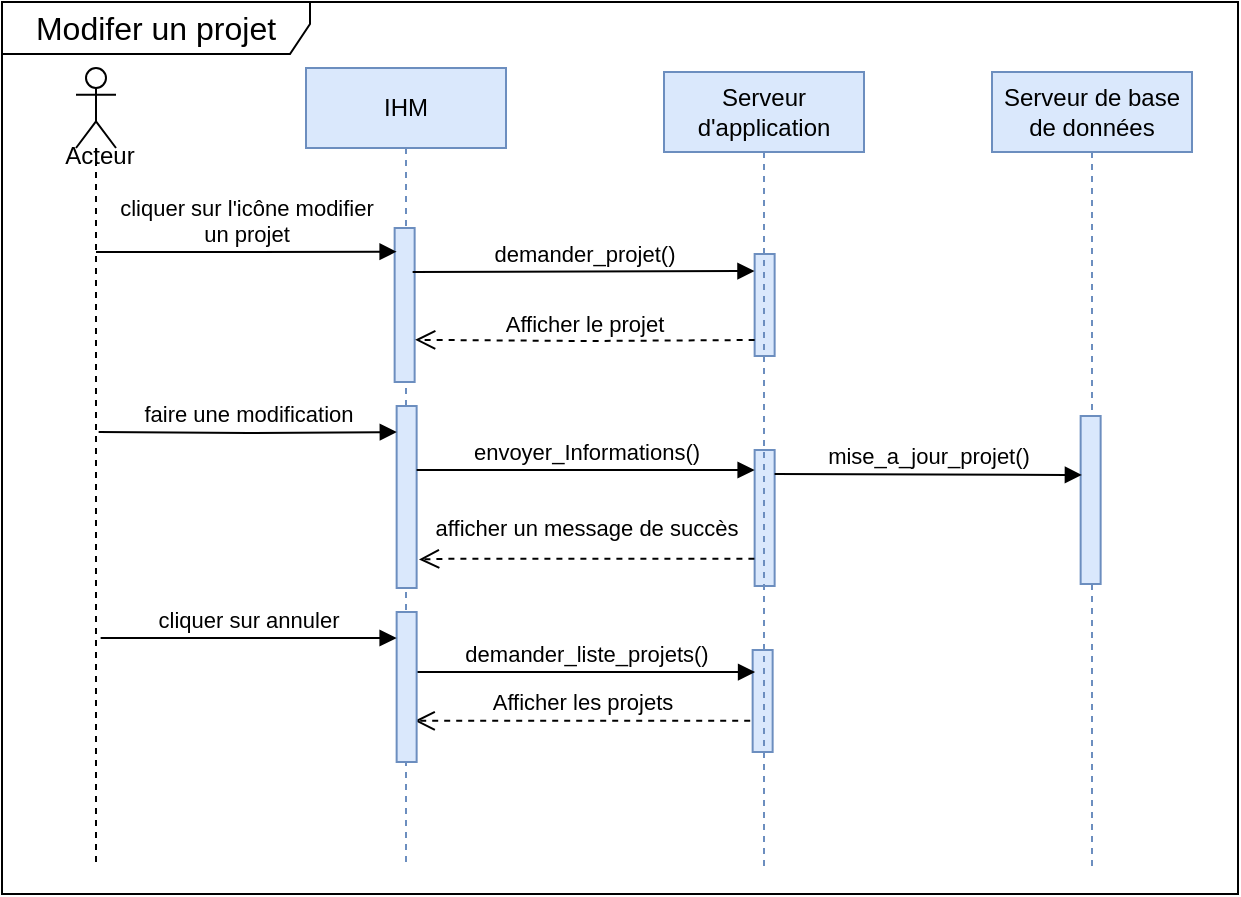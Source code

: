<mxfile version="17.1.3" type="github">
  <diagram id="pMdvGQTgfd6tATdUP3s-" name="Page-1">
    <mxGraphModel dx="850" dy="436" grid="0" gridSize="10" guides="1" tooltips="1" connect="1" arrows="1" fold="1" page="1" pageScale="1" pageWidth="827" pageHeight="1169" math="0" shadow="0">
      <root>
        <mxCell id="0" />
        <mxCell id="1" parent="0" />
        <mxCell id="4Lf0XL2MjuKjjBDdzLdH-41" value="Modifer un projet" style="shape=umlFrame;whiteSpace=wrap;html=1;fontSize=16;width=154;height=26;" parent="1" vertex="1">
          <mxGeometry x="163" y="67" width="618" height="446" as="geometry" />
        </mxCell>
        <mxCell id="4Lf0XL2MjuKjjBDdzLdH-1" value="" style="shape=umlLifeline;participant=umlActor;perimeter=lifelinePerimeter;whiteSpace=wrap;html=1;container=1;collapsible=0;recursiveResize=0;verticalAlign=top;spacingTop=36;outlineConnect=0;" parent="1" vertex="1">
          <mxGeometry x="200" y="100" width="20" height="400" as="geometry" />
        </mxCell>
        <mxCell id="4Lf0XL2MjuKjjBDdzLdH-2" value="IHM" style="shape=umlLifeline;perimeter=lifelinePerimeter;whiteSpace=wrap;html=1;container=1;collapsible=0;recursiveResize=0;outlineConnect=0;fillColor=#dae8fc;strokeColor=#6c8ebf;" parent="1" vertex="1">
          <mxGeometry x="315" y="100" width="100" height="400" as="geometry" />
        </mxCell>
        <mxCell id="4Lf0XL2MjuKjjBDdzLdH-10" value="Serveur de base de données" style="shape=umlLifeline;perimeter=lifelinePerimeter;whiteSpace=wrap;html=1;container=1;collapsible=0;recursiveResize=0;outlineConnect=0;fillColor=#dae8fc;strokeColor=#6c8ebf;" parent="1" vertex="1">
          <mxGeometry x="658" y="102" width="100" height="400" as="geometry" />
        </mxCell>
        <mxCell id="4Lf0XL2MjuKjjBDdzLdH-24" value="" style="html=1;points=[];perimeter=orthogonalPerimeter;fillColor=#dae8fc;strokeColor=#6c8ebf;" parent="4Lf0XL2MjuKjjBDdzLdH-10" vertex="1">
          <mxGeometry x="-298.68" y="78" width="10" height="77" as="geometry" />
        </mxCell>
        <mxCell id="4Lf0XL2MjuKjjBDdzLdH-25" value="cliquer sur l&#39;icône modifier &lt;br&gt;un projet" style="html=1;verticalAlign=bottom;endArrow=block;entryX=-0.001;entryY=0.167;rounded=0;edgeStyle=orthogonalEdgeStyle;entryDx=0;entryDy=0;entryPerimeter=0;" parent="4Lf0XL2MjuKjjBDdzLdH-10" edge="1">
          <mxGeometry relative="1" as="geometry">
            <mxPoint x="-447.998" y="90" as="sourcePoint" />
            <Array as="points">
              <mxPoint x="-415.68" y="90" />
              <mxPoint x="-415.68" y="90" />
            </Array>
            <mxPoint x="-297.69" y="89.859" as="targetPoint" />
          </mxGeometry>
        </mxCell>
        <mxCell id="4Lf0XL2MjuKjjBDdzLdH-26" value="" style="html=1;points=[];perimeter=orthogonalPerimeter;fillColor=#dae8fc;strokeColor=#6c8ebf;" parent="4Lf0XL2MjuKjjBDdzLdH-10" vertex="1">
          <mxGeometry x="-297.68" y="167" width="10" height="91" as="geometry" />
        </mxCell>
        <mxCell id="4Lf0XL2MjuKjjBDdzLdH-27" value="" style="html=1;points=[];perimeter=orthogonalPerimeter;fillColor=#dae8fc;strokeColor=#6c8ebf;" parent="4Lf0XL2MjuKjjBDdzLdH-10" vertex="1">
          <mxGeometry x="44.32" y="172" width="10" height="84" as="geometry" />
        </mxCell>
        <mxCell id="4Lf0XL2MjuKjjBDdzLdH-28" value="" style="html=1;points=[];perimeter=orthogonalPerimeter;fillColor=#dae8fc;strokeColor=#6c8ebf;" parent="4Lf0XL2MjuKjjBDdzLdH-10" vertex="1">
          <mxGeometry x="-118.68" y="91" width="10" height="51" as="geometry" />
        </mxCell>
        <mxCell id="4Lf0XL2MjuKjjBDdzLdH-29" value="demander_projet()" style="html=1;verticalAlign=bottom;endArrow=block;rounded=0;entryX=-0.008;entryY=0.167;entryDx=0;entryDy=0;entryPerimeter=0;edgeStyle=orthogonalEdgeStyle;" parent="4Lf0XL2MjuKjjBDdzLdH-10" target="4Lf0XL2MjuKjjBDdzLdH-28" edge="1">
          <mxGeometry width="80" relative="1" as="geometry">
            <mxPoint x="-289.68" y="100" as="sourcePoint" />
            <mxPoint x="-704.68" y="3" as="targetPoint" />
            <Array as="points">
              <mxPoint x="-290.68" y="100" />
              <mxPoint x="-204.68" y="100" />
            </Array>
          </mxGeometry>
        </mxCell>
        <mxCell id="4Lf0XL2MjuKjjBDdzLdH-30" value="Afficher le projet" style="html=1;verticalAlign=bottom;endArrow=open;dashed=1;endSize=8;rounded=0;edgeStyle=orthogonalEdgeStyle;entryX=1.025;entryY=0.726;entryDx=0;entryDy=0;entryPerimeter=0;" parent="4Lf0XL2MjuKjjBDdzLdH-10" target="4Lf0XL2MjuKjjBDdzLdH-24" edge="1">
          <mxGeometry relative="1" as="geometry">
            <mxPoint x="-784.68" y="31" as="targetPoint" />
            <mxPoint x="-118.68" y="134" as="sourcePoint" />
            <Array as="points" />
          </mxGeometry>
        </mxCell>
        <mxCell id="4Lf0XL2MjuKjjBDdzLdH-31" value="" style="html=1;points=[];perimeter=orthogonalPerimeter;fillColor=#dae8fc;strokeColor=#6c8ebf;" parent="4Lf0XL2MjuKjjBDdzLdH-10" vertex="1">
          <mxGeometry x="-119.68" y="289" width="10" height="51" as="geometry" />
        </mxCell>
        <mxCell id="4Lf0XL2MjuKjjBDdzLdH-32" value="Afficher les projets" style="html=1;verticalAlign=bottom;endArrow=open;dashed=1;endSize=8;rounded=0;edgeStyle=orthogonalEdgeStyle;exitX=-0.122;exitY=0.616;exitDx=0;exitDy=0;exitPerimeter=0;" parent="4Lf0XL2MjuKjjBDdzLdH-10" edge="1">
          <mxGeometry relative="1" as="geometry">
            <mxPoint x="-288.68" y="324.4" as="targetPoint" />
            <mxPoint x="-120.9" y="324.416" as="sourcePoint" />
            <Array as="points">
              <mxPoint x="-142.68" y="324" />
              <mxPoint x="-142.68" y="324" />
            </Array>
          </mxGeometry>
        </mxCell>
        <mxCell id="4Lf0XL2MjuKjjBDdzLdH-33" value="demander_liste_projets()" style="html=1;verticalAlign=bottom;endArrow=block;rounded=0;entryX=0.045;entryY=0.339;entryDx=0;entryDy=0;entryPerimeter=0;edgeStyle=orthogonalEdgeStyle;" parent="4Lf0XL2MjuKjjBDdzLdH-10" edge="1">
          <mxGeometry width="80" relative="1" as="geometry">
            <mxPoint x="-287.91" y="300.002" as="sourcePoint" />
            <mxPoint x="-118.46" y="300.018" as="targetPoint" />
            <Array as="points">
              <mxPoint x="-219.91" y="300.78" />
            </Array>
          </mxGeometry>
        </mxCell>
        <mxCell id="4Lf0XL2MjuKjjBDdzLdH-34" value="" style="html=1;points=[];perimeter=orthogonalPerimeter;fillColor=#dae8fc;strokeColor=#6c8ebf;" parent="4Lf0XL2MjuKjjBDdzLdH-10" vertex="1">
          <mxGeometry x="-118.68" y="189" width="10" height="68" as="geometry" />
        </mxCell>
        <mxCell id="4Lf0XL2MjuKjjBDdzLdH-35" value="envoyer_Informations()" style="html=1;verticalAlign=bottom;endArrow=block;rounded=0;edgeStyle=orthogonalEdgeStyle;" parent="4Lf0XL2MjuKjjBDdzLdH-10" target="4Lf0XL2MjuKjjBDdzLdH-34" edge="1">
          <mxGeometry width="80" relative="1" as="geometry">
            <mxPoint x="-287.68" y="199" as="sourcePoint" />
            <mxPoint x="-138.68" y="200" as="targetPoint" />
            <Array as="points">
              <mxPoint x="-200.68" y="199" />
              <mxPoint x="-200.68" y="199" />
            </Array>
          </mxGeometry>
        </mxCell>
        <mxCell id="4Lf0XL2MjuKjjBDdzLdH-36" value="afficher un message de succès" style="html=1;verticalAlign=bottom;endArrow=open;dashed=1;endSize=8;rounded=0;edgeStyle=orthogonalEdgeStyle;exitX=-0.112;exitY=0.85;exitDx=0;exitDy=0;exitPerimeter=0;entryX=1.116;entryY=0.843;entryDx=0;entryDy=0;entryPerimeter=0;" parent="4Lf0XL2MjuKjjBDdzLdH-10" target="4Lf0XL2MjuKjjBDdzLdH-26" edge="1">
          <mxGeometry x="-0.001" y="-6" relative="1" as="geometry">
            <mxPoint x="-272.68" y="243" as="targetPoint" />
            <mxPoint x="-118.8" y="243.35" as="sourcePoint" />
            <Array as="points">
              <mxPoint x="-272.68" y="243" />
            </Array>
            <mxPoint as="offset" />
          </mxGeometry>
        </mxCell>
        <mxCell id="4Lf0XL2MjuKjjBDdzLdH-37" value="mise_a_jour_projet()" style="html=1;verticalAlign=bottom;endArrow=block;rounded=0;edgeStyle=orthogonalEdgeStyle;entryX=0.063;entryY=0.351;entryDx=0;entryDy=0;entryPerimeter=0;" parent="4Lf0XL2MjuKjjBDdzLdH-10" target="4Lf0XL2MjuKjjBDdzLdH-27" edge="1">
          <mxGeometry width="80" relative="1" as="geometry">
            <mxPoint x="-108.68" y="201" as="sourcePoint" />
            <mxPoint x="35.95" y="200.885" as="targetPoint" />
            <Array as="points" />
          </mxGeometry>
        </mxCell>
        <mxCell id="4Lf0XL2MjuKjjBDdzLdH-38" value="faire une modification" style="html=1;verticalAlign=bottom;endArrow=block;rounded=0;edgeStyle=orthogonalEdgeStyle;entryX=0.009;entryY=0.143;entryDx=0;entryDy=0;entryPerimeter=0;" parent="4Lf0XL2MjuKjjBDdzLdH-10" target="4Lf0XL2MjuKjjBDdzLdH-26" edge="1">
          <mxGeometry relative="1" as="geometry">
            <mxPoint x="-446.68" y="180" as="sourcePoint" />
            <Array as="points" />
            <mxPoint x="-300.68" y="180" as="targetPoint" />
          </mxGeometry>
        </mxCell>
        <mxCell id="4Lf0XL2MjuKjjBDdzLdH-39" value="" style="html=1;points=[];perimeter=orthogonalPerimeter;fillColor=#dae8fc;strokeColor=#6c8ebf;" parent="4Lf0XL2MjuKjjBDdzLdH-10" vertex="1">
          <mxGeometry x="-297.68" y="270" width="10" height="75" as="geometry" />
        </mxCell>
        <mxCell id="4Lf0XL2MjuKjjBDdzLdH-40" value="cliquer sur annuler" style="html=1;verticalAlign=bottom;endArrow=block;rounded=0;edgeStyle=orthogonalEdgeStyle;" parent="4Lf0XL2MjuKjjBDdzLdH-10" edge="1">
          <mxGeometry relative="1" as="geometry">
            <mxPoint x="-445.68" y="283" as="sourcePoint" />
            <Array as="points" />
            <mxPoint x="-297.68" y="283" as="targetPoint" />
          </mxGeometry>
        </mxCell>
        <mxCell id="4Lf0XL2MjuKjjBDdzLdH-13" value="Serveur d&#39;application" style="shape=umlLifeline;perimeter=lifelinePerimeter;whiteSpace=wrap;html=1;container=1;collapsible=0;recursiveResize=0;outlineConnect=0;fillColor=#dae8fc;strokeColor=#6c8ebf;" parent="1" vertex="1">
          <mxGeometry x="494" y="102" width="100" height="400" as="geometry" />
        </mxCell>
        <mxCell id="pmTZaFTn_fpE20iw30D7-1" value="Acteur" style="text;html=1;strokeColor=none;fillColor=none;align=center;verticalAlign=middle;whiteSpace=wrap;rounded=0;" vertex="1" parent="1">
          <mxGeometry x="182" y="129" width="60" height="30" as="geometry" />
        </mxCell>
      </root>
    </mxGraphModel>
  </diagram>
</mxfile>
